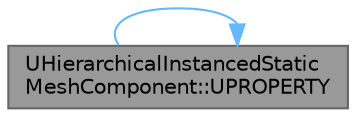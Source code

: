 digraph "UHierarchicalInstancedStaticMeshComponent::UPROPERTY"
{
 // INTERACTIVE_SVG=YES
 // LATEX_PDF_SIZE
  bgcolor="transparent";
  edge [fontname=Helvetica,fontsize=10,labelfontname=Helvetica,labelfontsize=10];
  node [fontname=Helvetica,fontsize=10,shape=box,height=0.2,width=0.4];
  rankdir="LR";
  Node1 [id="Node000001",label="UHierarchicalInstancedStatic\lMeshComponent::UPROPERTY",height=0.2,width=0.4,color="gray40", fillcolor="grey60", style="filled", fontcolor="black",tooltip="Value used to seed the random number stream that generates random numbers for each of this mesh's ins..."];
  Node1 -> Node1 [id="edge1_Node000001_Node000001",color="steelblue1",style="solid",tooltip=" "];
}
